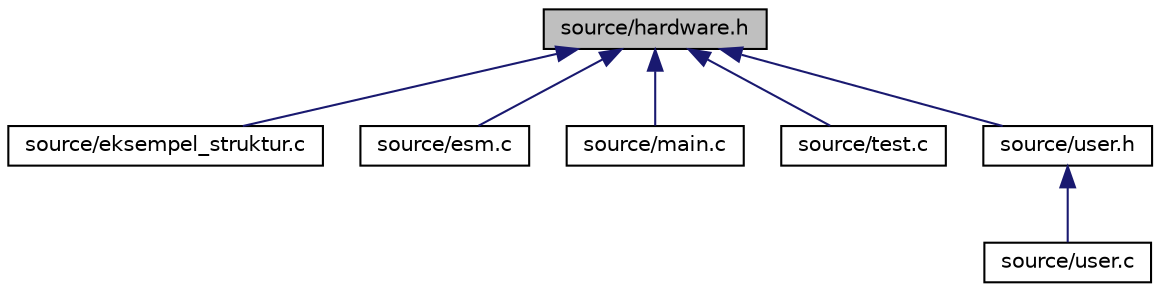 digraph "source/hardware.h"
{
  edge [fontname="Helvetica",fontsize="10",labelfontname="Helvetica",labelfontsize="10"];
  node [fontname="Helvetica",fontsize="10",shape=record];
  Node1 [label="source/hardware.h",height=0.2,width=0.4,color="black", fillcolor="grey75", style="filled", fontcolor="black"];
  Node1 -> Node2 [dir="back",color="midnightblue",fontsize="10",style="solid"];
  Node2 [label="source/eksempel_struktur.c",height=0.2,width=0.4,color="black", fillcolor="white", style="filled",URL="$eksempel__struktur_8c_source.html"];
  Node1 -> Node3 [dir="back",color="midnightblue",fontsize="10",style="solid"];
  Node3 [label="source/esm.c",height=0.2,width=0.4,color="black", fillcolor="white", style="filled",URL="$esm_8c_source.html"];
  Node1 -> Node4 [dir="back",color="midnightblue",fontsize="10",style="solid"];
  Node4 [label="source/main.c",height=0.2,width=0.4,color="black", fillcolor="white", style="filled",URL="$main_8c_source.html"];
  Node1 -> Node5 [dir="back",color="midnightblue",fontsize="10",style="solid"];
  Node5 [label="source/test.c",height=0.2,width=0.4,color="black", fillcolor="white", style="filled",URL="$test_8c_source.html"];
  Node1 -> Node6 [dir="back",color="midnightblue",fontsize="10",style="solid"];
  Node6 [label="source/user.h",height=0.2,width=0.4,color="black", fillcolor="white", style="filled",URL="$user_8h_source.html"];
  Node6 -> Node7 [dir="back",color="midnightblue",fontsize="10",style="solid"];
  Node7 [label="source/user.c",height=0.2,width=0.4,color="black", fillcolor="white", style="filled",URL="$user_8c_source.html"];
}
